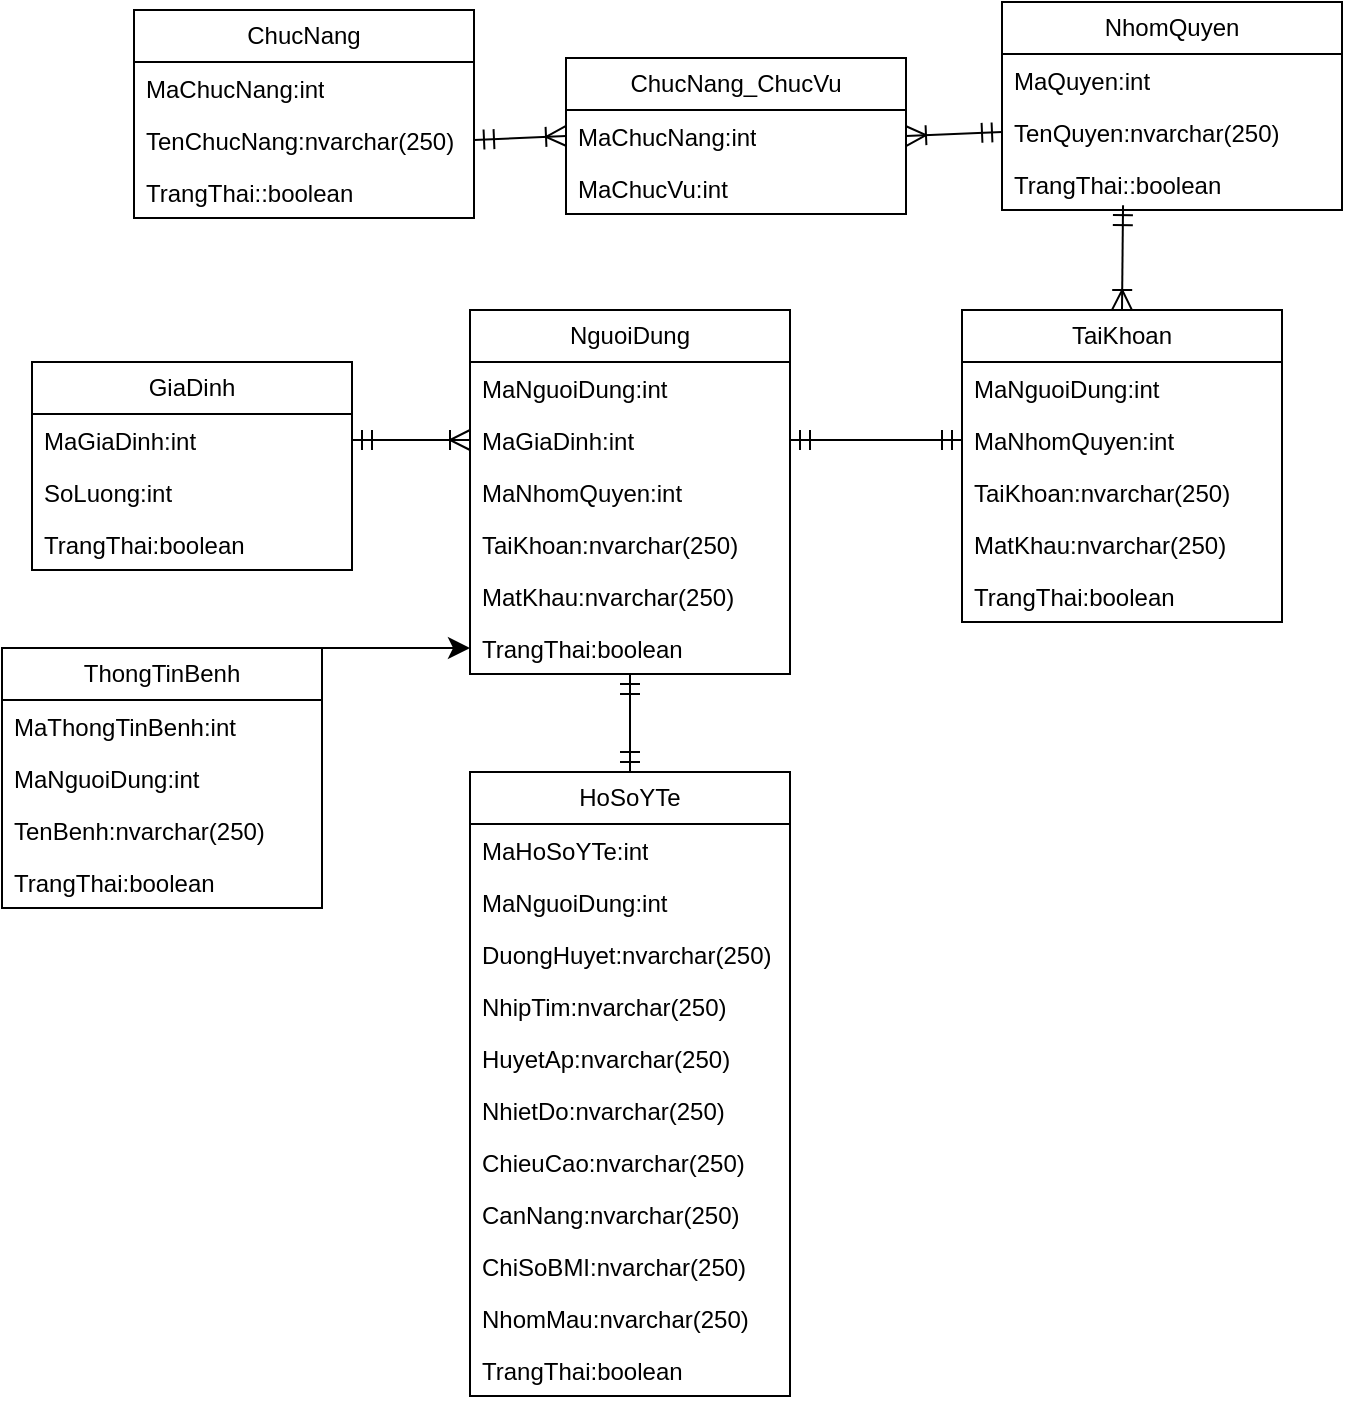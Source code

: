 <mxfile version="24.7.14">
  <diagram name="Trang-1" id="8bW7va036tYy2ZALV-2U">
    <mxGraphModel dx="1406" dy="981" grid="0" gridSize="10" guides="1" tooltips="1" connect="1" arrows="1" fold="1" page="0" pageScale="1" pageWidth="827" pageHeight="1169" math="0" shadow="0">
      <root>
        <mxCell id="0" />
        <mxCell id="1" parent="0" />
        <mxCell id="emA5nqPT4hOt2afq7BLD-4" value="TaiKhoan" style="swimlane;fontStyle=0;childLayout=stackLayout;horizontal=1;startSize=26;fillColor=none;horizontalStack=0;resizeParent=1;resizeParentMax=0;resizeLast=0;collapsible=1;marginBottom=0;whiteSpace=wrap;html=1;" vertex="1" parent="1">
          <mxGeometry x="133" y="70" width="160" height="156" as="geometry" />
        </mxCell>
        <mxCell id="emA5nqPT4hOt2afq7BLD-5" value="MaNguoiDung:int" style="text;strokeColor=none;fillColor=none;align=left;verticalAlign=top;spacingLeft=4;spacingRight=4;overflow=hidden;rotatable=0;points=[[0,0.5],[1,0.5]];portConstraint=eastwest;whiteSpace=wrap;html=1;" vertex="1" parent="emA5nqPT4hOt2afq7BLD-4">
          <mxGeometry y="26" width="160" height="26" as="geometry" />
        </mxCell>
        <mxCell id="emA5nqPT4hOt2afq7BLD-6" value="MaNhomQuyen:int" style="text;strokeColor=none;fillColor=none;align=left;verticalAlign=top;spacingLeft=4;spacingRight=4;overflow=hidden;rotatable=0;points=[[0,0.5],[1,0.5]];portConstraint=eastwest;whiteSpace=wrap;html=1;" vertex="1" parent="emA5nqPT4hOt2afq7BLD-4">
          <mxGeometry y="52" width="160" height="26" as="geometry" />
        </mxCell>
        <mxCell id="emA5nqPT4hOt2afq7BLD-7" value="TaiKhoan:nvarchar(250)" style="text;strokeColor=none;fillColor=none;align=left;verticalAlign=top;spacingLeft=4;spacingRight=4;overflow=hidden;rotatable=0;points=[[0,0.5],[1,0.5]];portConstraint=eastwest;whiteSpace=wrap;html=1;" vertex="1" parent="emA5nqPT4hOt2afq7BLD-4">
          <mxGeometry y="78" width="160" height="26" as="geometry" />
        </mxCell>
        <mxCell id="emA5nqPT4hOt2afq7BLD-8" value="MatKhau:nvarchar(250)" style="text;strokeColor=none;fillColor=none;align=left;verticalAlign=top;spacingLeft=4;spacingRight=4;overflow=hidden;rotatable=0;points=[[0,0.5],[1,0.5]];portConstraint=eastwest;whiteSpace=wrap;html=1;" vertex="1" parent="emA5nqPT4hOt2afq7BLD-4">
          <mxGeometry y="104" width="160" height="26" as="geometry" />
        </mxCell>
        <mxCell id="emA5nqPT4hOt2afq7BLD-9" value="TrangThai:boolean" style="text;strokeColor=none;fillColor=none;align=left;verticalAlign=top;spacingLeft=4;spacingRight=4;overflow=hidden;rotatable=0;points=[[0,0.5],[1,0.5]];portConstraint=eastwest;whiteSpace=wrap;html=1;" vertex="1" parent="emA5nqPT4hOt2afq7BLD-4">
          <mxGeometry y="130" width="160" height="26" as="geometry" />
        </mxCell>
        <mxCell id="emA5nqPT4hOt2afq7BLD-10" value="ChucNang" style="swimlane;fontStyle=0;childLayout=stackLayout;horizontal=1;startSize=26;fillColor=none;horizontalStack=0;resizeParent=1;resizeParentMax=0;resizeLast=0;collapsible=1;marginBottom=0;whiteSpace=wrap;html=1;" vertex="1" parent="1">
          <mxGeometry x="-281" y="-80" width="170" height="104" as="geometry" />
        </mxCell>
        <mxCell id="emA5nqPT4hOt2afq7BLD-11" value="MaChucNang:int" style="text;strokeColor=none;fillColor=none;align=left;verticalAlign=top;spacingLeft=4;spacingRight=4;overflow=hidden;rotatable=0;points=[[0,0.5],[1,0.5]];portConstraint=eastwest;whiteSpace=wrap;html=1;" vertex="1" parent="emA5nqPT4hOt2afq7BLD-10">
          <mxGeometry y="26" width="170" height="26" as="geometry" />
        </mxCell>
        <mxCell id="emA5nqPT4hOt2afq7BLD-12" value="TenChucNang:nvarchar(250)" style="text;strokeColor=none;fillColor=none;align=left;verticalAlign=top;spacingLeft=4;spacingRight=4;overflow=hidden;rotatable=0;points=[[0,0.5],[1,0.5]];portConstraint=eastwest;whiteSpace=wrap;html=1;" vertex="1" parent="emA5nqPT4hOt2afq7BLD-10">
          <mxGeometry y="52" width="170" height="26" as="geometry" />
        </mxCell>
        <mxCell id="emA5nqPT4hOt2afq7BLD-13" value="TrangThai::boolean" style="text;strokeColor=none;fillColor=none;align=left;verticalAlign=top;spacingLeft=4;spacingRight=4;overflow=hidden;rotatable=0;points=[[0,0.5],[1,0.5]];portConstraint=eastwest;whiteSpace=wrap;html=1;" vertex="1" parent="emA5nqPT4hOt2afq7BLD-10">
          <mxGeometry y="78" width="170" height="26" as="geometry" />
        </mxCell>
        <mxCell id="emA5nqPT4hOt2afq7BLD-14" value="ChucNang_ChucVu" style="swimlane;fontStyle=0;childLayout=stackLayout;horizontal=1;startSize=26;fillColor=none;horizontalStack=0;resizeParent=1;resizeParentMax=0;resizeLast=0;collapsible=1;marginBottom=0;whiteSpace=wrap;html=1;" vertex="1" parent="1">
          <mxGeometry x="-65" y="-56" width="170" height="78" as="geometry" />
        </mxCell>
        <mxCell id="emA5nqPT4hOt2afq7BLD-15" value="MaChucNang:int" style="text;strokeColor=none;fillColor=none;align=left;verticalAlign=top;spacingLeft=4;spacingRight=4;overflow=hidden;rotatable=0;points=[[0,0.5],[1,0.5]];portConstraint=eastwest;whiteSpace=wrap;html=1;" vertex="1" parent="emA5nqPT4hOt2afq7BLD-14">
          <mxGeometry y="26" width="170" height="26" as="geometry" />
        </mxCell>
        <mxCell id="emA5nqPT4hOt2afq7BLD-16" value="MaChucVu:int" style="text;strokeColor=none;fillColor=none;align=left;verticalAlign=top;spacingLeft=4;spacingRight=4;overflow=hidden;rotatable=0;points=[[0,0.5],[1,0.5]];portConstraint=eastwest;whiteSpace=wrap;html=1;" vertex="1" parent="emA5nqPT4hOt2afq7BLD-14">
          <mxGeometry y="52" width="170" height="26" as="geometry" />
        </mxCell>
        <mxCell id="emA5nqPT4hOt2afq7BLD-17" value="NhomQuyen" style="swimlane;fontStyle=0;childLayout=stackLayout;horizontal=1;startSize=26;fillColor=none;horizontalStack=0;resizeParent=1;resizeParentMax=0;resizeLast=0;collapsible=1;marginBottom=0;whiteSpace=wrap;html=1;" vertex="1" parent="1">
          <mxGeometry x="153" y="-84" width="170" height="104" as="geometry" />
        </mxCell>
        <mxCell id="emA5nqPT4hOt2afq7BLD-18" value="MaQuyen:int" style="text;strokeColor=none;fillColor=none;align=left;verticalAlign=top;spacingLeft=4;spacingRight=4;overflow=hidden;rotatable=0;points=[[0,0.5],[1,0.5]];portConstraint=eastwest;whiteSpace=wrap;html=1;" vertex="1" parent="emA5nqPT4hOt2afq7BLD-17">
          <mxGeometry y="26" width="170" height="26" as="geometry" />
        </mxCell>
        <mxCell id="emA5nqPT4hOt2afq7BLD-19" value="TenQuyen:nvarchar(250)" style="text;strokeColor=none;fillColor=none;align=left;verticalAlign=top;spacingLeft=4;spacingRight=4;overflow=hidden;rotatable=0;points=[[0,0.5],[1,0.5]];portConstraint=eastwest;whiteSpace=wrap;html=1;" vertex="1" parent="emA5nqPT4hOt2afq7BLD-17">
          <mxGeometry y="52" width="170" height="26" as="geometry" />
        </mxCell>
        <mxCell id="emA5nqPT4hOt2afq7BLD-20" value="TrangThai::boolean" style="text;strokeColor=none;fillColor=none;align=left;verticalAlign=top;spacingLeft=4;spacingRight=4;overflow=hidden;rotatable=0;points=[[0,0.5],[1,0.5]];portConstraint=eastwest;whiteSpace=wrap;html=1;" vertex="1" parent="emA5nqPT4hOt2afq7BLD-17">
          <mxGeometry y="78" width="170" height="26" as="geometry" />
        </mxCell>
        <mxCell id="emA5nqPT4hOt2afq7BLD-21" style="edgeStyle=none;curved=1;rounded=0;orthogonalLoop=1;jettySize=auto;html=1;exitX=1;exitY=0.5;exitDx=0;exitDy=0;entryX=0;entryY=0.5;entryDx=0;entryDy=0;fontSize=12;startSize=8;endSize=8;endArrow=ERoneToMany;endFill=0;startArrow=ERmandOne;startFill=0;" edge="1" parent="1" source="emA5nqPT4hOt2afq7BLD-12" target="emA5nqPT4hOt2afq7BLD-15">
          <mxGeometry relative="1" as="geometry" />
        </mxCell>
        <mxCell id="emA5nqPT4hOt2afq7BLD-22" style="edgeStyle=none;curved=1;rounded=0;orthogonalLoop=1;jettySize=auto;html=1;exitX=1;exitY=0.5;exitDx=0;exitDy=0;entryX=0;entryY=0.5;entryDx=0;entryDy=0;fontSize=12;startSize=8;endSize=8;endArrow=ERmandOne;endFill=0;startArrow=ERoneToMany;startFill=0;" edge="1" parent="1" source="emA5nqPT4hOt2afq7BLD-15" target="emA5nqPT4hOt2afq7BLD-19">
          <mxGeometry relative="1" as="geometry" />
        </mxCell>
        <mxCell id="emA5nqPT4hOt2afq7BLD-23" style="edgeStyle=none;curved=1;rounded=0;orthogonalLoop=1;jettySize=auto;html=1;exitX=0.5;exitY=0;exitDx=0;exitDy=0;entryX=0.356;entryY=0.908;entryDx=0;entryDy=0;entryPerimeter=0;fontSize=12;startSize=8;endSize=8;endArrow=ERmandOne;endFill=0;startArrow=ERoneToMany;startFill=0;" edge="1" parent="1" source="emA5nqPT4hOt2afq7BLD-4" target="emA5nqPT4hOt2afq7BLD-20">
          <mxGeometry relative="1" as="geometry" />
        </mxCell>
        <mxCell id="emA5nqPT4hOt2afq7BLD-24" value="NguoiDung" style="swimlane;fontStyle=0;childLayout=stackLayout;horizontal=1;startSize=26;fillColor=none;horizontalStack=0;resizeParent=1;resizeParentMax=0;resizeLast=0;collapsible=1;marginBottom=0;whiteSpace=wrap;html=1;" vertex="1" parent="1">
          <mxGeometry x="-113" y="70" width="160" height="182" as="geometry" />
        </mxCell>
        <mxCell id="emA5nqPT4hOt2afq7BLD-25" value="MaNguoiDung:int" style="text;strokeColor=none;fillColor=none;align=left;verticalAlign=top;spacingLeft=4;spacingRight=4;overflow=hidden;rotatable=0;points=[[0,0.5],[1,0.5]];portConstraint=eastwest;whiteSpace=wrap;html=1;" vertex="1" parent="emA5nqPT4hOt2afq7BLD-24">
          <mxGeometry y="26" width="160" height="26" as="geometry" />
        </mxCell>
        <mxCell id="emA5nqPT4hOt2afq7BLD-39" value="MaGiaDinh:int" style="text;strokeColor=none;fillColor=none;align=left;verticalAlign=top;spacingLeft=4;spacingRight=4;overflow=hidden;rotatable=0;points=[[0,0.5],[1,0.5]];portConstraint=eastwest;whiteSpace=wrap;html=1;" vertex="1" parent="emA5nqPT4hOt2afq7BLD-24">
          <mxGeometry y="52" width="160" height="26" as="geometry" />
        </mxCell>
        <mxCell id="emA5nqPT4hOt2afq7BLD-26" value="MaNhomQuyen:int" style="text;strokeColor=none;fillColor=none;align=left;verticalAlign=top;spacingLeft=4;spacingRight=4;overflow=hidden;rotatable=0;points=[[0,0.5],[1,0.5]];portConstraint=eastwest;whiteSpace=wrap;html=1;" vertex="1" parent="emA5nqPT4hOt2afq7BLD-24">
          <mxGeometry y="78" width="160" height="26" as="geometry" />
        </mxCell>
        <mxCell id="emA5nqPT4hOt2afq7BLD-27" value="TaiKhoan:nvarchar(250)" style="text;strokeColor=none;fillColor=none;align=left;verticalAlign=top;spacingLeft=4;spacingRight=4;overflow=hidden;rotatable=0;points=[[0,0.5],[1,0.5]];portConstraint=eastwest;whiteSpace=wrap;html=1;" vertex="1" parent="emA5nqPT4hOt2afq7BLD-24">
          <mxGeometry y="104" width="160" height="26" as="geometry" />
        </mxCell>
        <mxCell id="emA5nqPT4hOt2afq7BLD-28" value="MatKhau:nvarchar(250)" style="text;strokeColor=none;fillColor=none;align=left;verticalAlign=top;spacingLeft=4;spacingRight=4;overflow=hidden;rotatable=0;points=[[0,0.5],[1,0.5]];portConstraint=eastwest;whiteSpace=wrap;html=1;" vertex="1" parent="emA5nqPT4hOt2afq7BLD-24">
          <mxGeometry y="130" width="160" height="26" as="geometry" />
        </mxCell>
        <mxCell id="emA5nqPT4hOt2afq7BLD-29" value="TrangThai:boolean" style="text;strokeColor=none;fillColor=none;align=left;verticalAlign=top;spacingLeft=4;spacingRight=4;overflow=hidden;rotatable=0;points=[[0,0.5],[1,0.5]];portConstraint=eastwest;whiteSpace=wrap;html=1;" vertex="1" parent="emA5nqPT4hOt2afq7BLD-24">
          <mxGeometry y="156" width="160" height="26" as="geometry" />
        </mxCell>
        <mxCell id="emA5nqPT4hOt2afq7BLD-30" style="edgeStyle=none;curved=1;rounded=0;orthogonalLoop=1;jettySize=auto;html=1;exitX=1;exitY=0.5;exitDx=0;exitDy=0;entryX=0;entryY=0.5;entryDx=0;entryDy=0;fontSize=12;startSize=8;endSize=8;startArrow=ERmandOne;startFill=0;endArrow=ERmandOne;endFill=0;" edge="1" parent="1" source="emA5nqPT4hOt2afq7BLD-39" target="emA5nqPT4hOt2afq7BLD-6">
          <mxGeometry relative="1" as="geometry" />
        </mxCell>
        <mxCell id="emA5nqPT4hOt2afq7BLD-31" value="GiaDinh" style="swimlane;fontStyle=0;childLayout=stackLayout;horizontal=1;startSize=26;fillColor=none;horizontalStack=0;resizeParent=1;resizeParentMax=0;resizeLast=0;collapsible=1;marginBottom=0;whiteSpace=wrap;html=1;" vertex="1" parent="1">
          <mxGeometry x="-332" y="96" width="160" height="104" as="geometry" />
        </mxCell>
        <mxCell id="emA5nqPT4hOt2afq7BLD-32" value="MaGiaDinh:int" style="text;strokeColor=none;fillColor=none;align=left;verticalAlign=top;spacingLeft=4;spacingRight=4;overflow=hidden;rotatable=0;points=[[0,0.5],[1,0.5]];portConstraint=eastwest;whiteSpace=wrap;html=1;" vertex="1" parent="emA5nqPT4hOt2afq7BLD-31">
          <mxGeometry y="26" width="160" height="26" as="geometry" />
        </mxCell>
        <mxCell id="emA5nqPT4hOt2afq7BLD-33" value="SoLuong:int" style="text;strokeColor=none;fillColor=none;align=left;verticalAlign=top;spacingLeft=4;spacingRight=4;overflow=hidden;rotatable=0;points=[[0,0.5],[1,0.5]];portConstraint=eastwest;whiteSpace=wrap;html=1;" vertex="1" parent="emA5nqPT4hOt2afq7BLD-31">
          <mxGeometry y="52" width="160" height="26" as="geometry" />
        </mxCell>
        <mxCell id="emA5nqPT4hOt2afq7BLD-36" value="TrangThai:boolean" style="text;strokeColor=none;fillColor=none;align=left;verticalAlign=top;spacingLeft=4;spacingRight=4;overflow=hidden;rotatable=0;points=[[0,0.5],[1,0.5]];portConstraint=eastwest;whiteSpace=wrap;html=1;" vertex="1" parent="emA5nqPT4hOt2afq7BLD-31">
          <mxGeometry y="78" width="160" height="26" as="geometry" />
        </mxCell>
        <mxCell id="emA5nqPT4hOt2afq7BLD-38" style="edgeStyle=none;curved=1;rounded=0;orthogonalLoop=1;jettySize=auto;html=1;exitX=1;exitY=0.5;exitDx=0;exitDy=0;entryX=0;entryY=0.5;entryDx=0;entryDy=0;fontSize=12;startSize=8;endSize=8;startArrow=ERmandOne;startFill=0;endArrow=ERoneToMany;endFill=0;" edge="1" parent="1" source="emA5nqPT4hOt2afq7BLD-32" target="emA5nqPT4hOt2afq7BLD-39">
          <mxGeometry relative="1" as="geometry" />
        </mxCell>
        <mxCell id="emA5nqPT4hOt2afq7BLD-48" style="edgeStyle=none;curved=1;rounded=0;orthogonalLoop=1;jettySize=auto;html=1;exitX=0.5;exitY=0;exitDx=0;exitDy=0;fontSize=12;startSize=8;endSize=8;startArrow=ERmandOne;startFill=0;endArrow=ERmandOne;endFill=0;" edge="1" parent="1" source="emA5nqPT4hOt2afq7BLD-41" target="emA5nqPT4hOt2afq7BLD-29">
          <mxGeometry relative="1" as="geometry" />
        </mxCell>
        <mxCell id="emA5nqPT4hOt2afq7BLD-41" value="HoSoYTe" style="swimlane;fontStyle=0;childLayout=stackLayout;horizontal=1;startSize=26;fillColor=none;horizontalStack=0;resizeParent=1;resizeParentMax=0;resizeLast=0;collapsible=1;marginBottom=0;whiteSpace=wrap;html=1;" vertex="1" parent="1">
          <mxGeometry x="-113" y="301" width="160" height="312" as="geometry" />
        </mxCell>
        <mxCell id="emA5nqPT4hOt2afq7BLD-42" value="MaHoSoYTe:int" style="text;strokeColor=none;fillColor=none;align=left;verticalAlign=top;spacingLeft=4;spacingRight=4;overflow=hidden;rotatable=0;points=[[0,0.5],[1,0.5]];portConstraint=eastwest;whiteSpace=wrap;html=1;" vertex="1" parent="emA5nqPT4hOt2afq7BLD-41">
          <mxGeometry y="26" width="160" height="26" as="geometry" />
        </mxCell>
        <mxCell id="emA5nqPT4hOt2afq7BLD-43" value="MaNguoiDung:int" style="text;strokeColor=none;fillColor=none;align=left;verticalAlign=top;spacingLeft=4;spacingRight=4;overflow=hidden;rotatable=0;points=[[0,0.5],[1,0.5]];portConstraint=eastwest;whiteSpace=wrap;html=1;" vertex="1" parent="emA5nqPT4hOt2afq7BLD-41">
          <mxGeometry y="52" width="160" height="26" as="geometry" />
        </mxCell>
        <mxCell id="emA5nqPT4hOt2afq7BLD-44" value="DuongHuyet:nvarchar(250)" style="text;strokeColor=none;fillColor=none;align=left;verticalAlign=top;spacingLeft=4;spacingRight=4;overflow=hidden;rotatable=0;points=[[0,0.5],[1,0.5]];portConstraint=eastwest;whiteSpace=wrap;html=1;" vertex="1" parent="emA5nqPT4hOt2afq7BLD-41">
          <mxGeometry y="78" width="160" height="26" as="geometry" />
        </mxCell>
        <mxCell id="emA5nqPT4hOt2afq7BLD-45" value="NhipTim:nvarchar(250)" style="text;strokeColor=none;fillColor=none;align=left;verticalAlign=top;spacingLeft=4;spacingRight=4;overflow=hidden;rotatable=0;points=[[0,0.5],[1,0.5]];portConstraint=eastwest;whiteSpace=wrap;html=1;" vertex="1" parent="emA5nqPT4hOt2afq7BLD-41">
          <mxGeometry y="104" width="160" height="26" as="geometry" />
        </mxCell>
        <mxCell id="emA5nqPT4hOt2afq7BLD-46" value="HuyetAp:nvarchar(250)" style="text;strokeColor=none;fillColor=none;align=left;verticalAlign=top;spacingLeft=4;spacingRight=4;overflow=hidden;rotatable=0;points=[[0,0.5],[1,0.5]];portConstraint=eastwest;whiteSpace=wrap;html=1;" vertex="1" parent="emA5nqPT4hOt2afq7BLD-41">
          <mxGeometry y="130" width="160" height="26" as="geometry" />
        </mxCell>
        <mxCell id="emA5nqPT4hOt2afq7BLD-49" value="NhietDo:nvarchar(250)" style="text;strokeColor=none;fillColor=none;align=left;verticalAlign=top;spacingLeft=4;spacingRight=4;overflow=hidden;rotatable=0;points=[[0,0.5],[1,0.5]];portConstraint=eastwest;whiteSpace=wrap;html=1;" vertex="1" parent="emA5nqPT4hOt2afq7BLD-41">
          <mxGeometry y="156" width="160" height="26" as="geometry" />
        </mxCell>
        <mxCell id="emA5nqPT4hOt2afq7BLD-50" value="ChieuCao:nvarchar(250)" style="text;strokeColor=none;fillColor=none;align=left;verticalAlign=top;spacingLeft=4;spacingRight=4;overflow=hidden;rotatable=0;points=[[0,0.5],[1,0.5]];portConstraint=eastwest;whiteSpace=wrap;html=1;" vertex="1" parent="emA5nqPT4hOt2afq7BLD-41">
          <mxGeometry y="182" width="160" height="26" as="geometry" />
        </mxCell>
        <mxCell id="emA5nqPT4hOt2afq7BLD-53" value="CanNang:nvarchar(250)" style="text;strokeColor=none;fillColor=none;align=left;verticalAlign=top;spacingLeft=4;spacingRight=4;overflow=hidden;rotatable=0;points=[[0,0.5],[1,0.5]];portConstraint=eastwest;whiteSpace=wrap;html=1;" vertex="1" parent="emA5nqPT4hOt2afq7BLD-41">
          <mxGeometry y="208" width="160" height="26" as="geometry" />
        </mxCell>
        <mxCell id="emA5nqPT4hOt2afq7BLD-52" value="ChiSoBMI:nvarchar(250)" style="text;strokeColor=none;fillColor=none;align=left;verticalAlign=top;spacingLeft=4;spacingRight=4;overflow=hidden;rotatable=0;points=[[0,0.5],[1,0.5]];portConstraint=eastwest;whiteSpace=wrap;html=1;" vertex="1" parent="emA5nqPT4hOt2afq7BLD-41">
          <mxGeometry y="234" width="160" height="26" as="geometry" />
        </mxCell>
        <mxCell id="emA5nqPT4hOt2afq7BLD-51" value="NhomMau:nvarchar(250)" style="text;strokeColor=none;fillColor=none;align=left;verticalAlign=top;spacingLeft=4;spacingRight=4;overflow=hidden;rotatable=0;points=[[0,0.5],[1,0.5]];portConstraint=eastwest;whiteSpace=wrap;html=1;" vertex="1" parent="emA5nqPT4hOt2afq7BLD-41">
          <mxGeometry y="260" width="160" height="26" as="geometry" />
        </mxCell>
        <mxCell id="emA5nqPT4hOt2afq7BLD-47" value="TrangThai:boolean" style="text;strokeColor=none;fillColor=none;align=left;verticalAlign=top;spacingLeft=4;spacingRight=4;overflow=hidden;rotatable=0;points=[[0,0.5],[1,0.5]];portConstraint=eastwest;whiteSpace=wrap;html=1;" vertex="1" parent="emA5nqPT4hOt2afq7BLD-41">
          <mxGeometry y="286" width="160" height="26" as="geometry" />
        </mxCell>
        <mxCell id="emA5nqPT4hOt2afq7BLD-62" style="edgeStyle=none;curved=1;rounded=0;orthogonalLoop=1;jettySize=auto;html=1;exitX=1;exitY=0;exitDx=0;exitDy=0;entryX=0;entryY=0.5;entryDx=0;entryDy=0;fontSize=12;startSize=8;endSize=8;" edge="1" parent="1" source="emA5nqPT4hOt2afq7BLD-56" target="emA5nqPT4hOt2afq7BLD-29">
          <mxGeometry relative="1" as="geometry" />
        </mxCell>
        <mxCell id="emA5nqPT4hOt2afq7BLD-56" value="ThongTinBenh" style="swimlane;fontStyle=0;childLayout=stackLayout;horizontal=1;startSize=26;fillColor=none;horizontalStack=0;resizeParent=1;resizeParentMax=0;resizeLast=0;collapsible=1;marginBottom=0;whiteSpace=wrap;html=1;" vertex="1" parent="1">
          <mxGeometry x="-347" y="239" width="160" height="130" as="geometry" />
        </mxCell>
        <mxCell id="emA5nqPT4hOt2afq7BLD-57" value="MaThongTinBenh:int" style="text;strokeColor=none;fillColor=none;align=left;verticalAlign=top;spacingLeft=4;spacingRight=4;overflow=hidden;rotatable=0;points=[[0,0.5],[1,0.5]];portConstraint=eastwest;whiteSpace=wrap;html=1;" vertex="1" parent="emA5nqPT4hOt2afq7BLD-56">
          <mxGeometry y="26" width="160" height="26" as="geometry" />
        </mxCell>
        <mxCell id="emA5nqPT4hOt2afq7BLD-58" value="MaNguoiDung:int" style="text;strokeColor=none;fillColor=none;align=left;verticalAlign=top;spacingLeft=4;spacingRight=4;overflow=hidden;rotatable=0;points=[[0,0.5],[1,0.5]];portConstraint=eastwest;whiteSpace=wrap;html=1;" vertex="1" parent="emA5nqPT4hOt2afq7BLD-56">
          <mxGeometry y="52" width="160" height="26" as="geometry" />
        </mxCell>
        <mxCell id="emA5nqPT4hOt2afq7BLD-67" value="TenBenh:nvarchar(250)" style="text;strokeColor=none;fillColor=none;align=left;verticalAlign=top;spacingLeft=4;spacingRight=4;overflow=hidden;rotatable=0;points=[[0,0.5],[1,0.5]];portConstraint=eastwest;whiteSpace=wrap;html=1;" vertex="1" parent="emA5nqPT4hOt2afq7BLD-56">
          <mxGeometry y="78" width="160" height="26" as="geometry" />
        </mxCell>
        <mxCell id="emA5nqPT4hOt2afq7BLD-59" value="TrangThai:boolean" style="text;strokeColor=none;fillColor=none;align=left;verticalAlign=top;spacingLeft=4;spacingRight=4;overflow=hidden;rotatable=0;points=[[0,0.5],[1,0.5]];portConstraint=eastwest;whiteSpace=wrap;html=1;" vertex="1" parent="emA5nqPT4hOt2afq7BLD-56">
          <mxGeometry y="104" width="160" height="26" as="geometry" />
        </mxCell>
      </root>
    </mxGraphModel>
  </diagram>
</mxfile>
